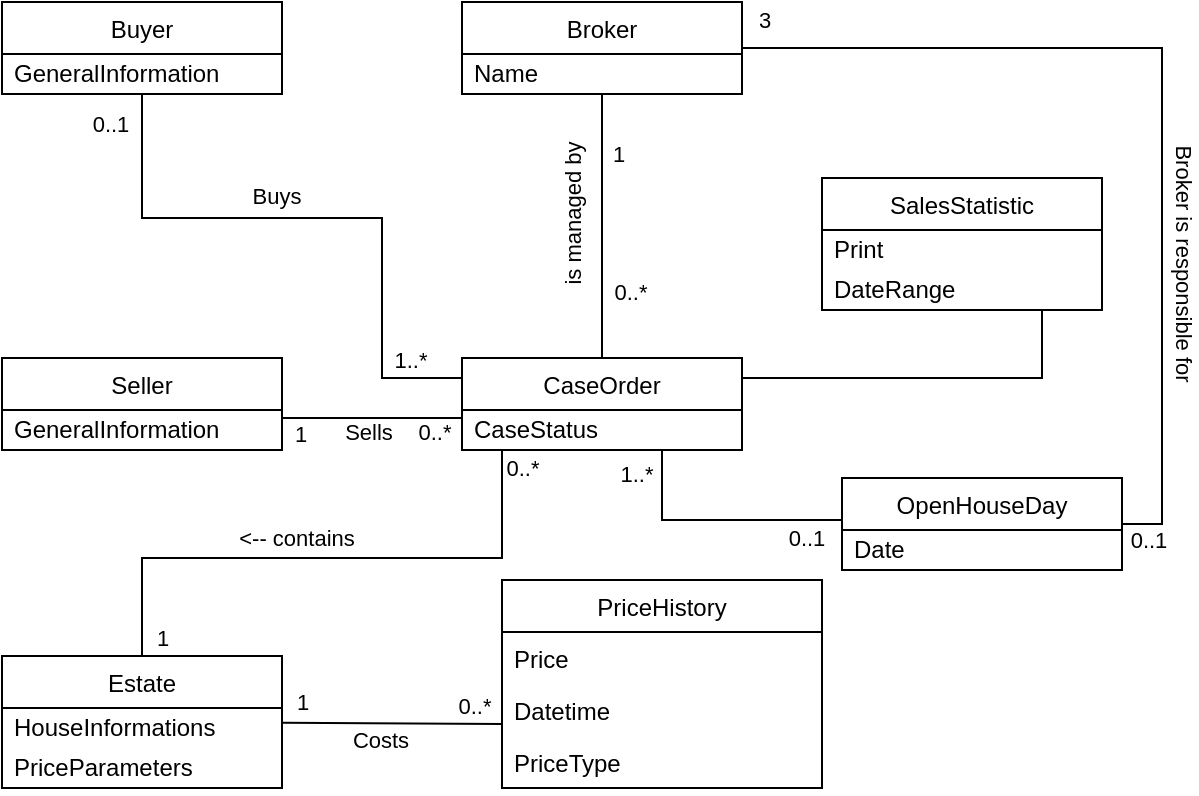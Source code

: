 <mxfile version="13.9.9" type="device"><diagram id="teeR27wK9Q3II2QpQeID" name="Side-1"><mxGraphModel dx="946" dy="601" grid="1" gridSize="10" guides="1" tooltips="1" connect="1" arrows="1" fold="1" page="1" pageScale="1" pageWidth="827" pageHeight="1169" math="0" shadow="0"><root><mxCell id="0"/><mxCell id="1" parent="0"/><mxCell id="N9dRIKayylEXjzuVduXg-6" value="" style="edgeStyle=orthogonalEdgeStyle;rounded=0;orthogonalLoop=1;jettySize=auto;html=1;endArrow=none;endFill=0;" parent="1" source="N9dRIKayylEXjzuVduXg-1" target="N9dRIKayylEXjzuVduXg-5" edge="1"><mxGeometry relative="1" as="geometry"><Array as="points"><mxPoint x="200" y="310"/><mxPoint x="320" y="310"/><mxPoint x="320" y="390"/></Array></mxGeometry></mxCell><mxCell id="bDe3Z3DKLsZ5xtJSYTSg-35" value="0..1" style="edgeLabel;html=1;align=center;verticalAlign=middle;resizable=0;points=[];" vertex="1" connectable="0" parent="N9dRIKayylEXjzuVduXg-6"><mxGeometry x="-0.709" y="-1" relative="1" as="geometry"><mxPoint x="-15" y="-29" as="offset"/></mxGeometry></mxCell><mxCell id="bDe3Z3DKLsZ5xtJSYTSg-36" value="1..*" style="edgeLabel;html=1;align=center;verticalAlign=middle;resizable=0;points=[];" vertex="1" connectable="0" parent="N9dRIKayylEXjzuVduXg-6"><mxGeometry x="0.796" relative="1" as="geometry"><mxPoint x="5" y="-9" as="offset"/></mxGeometry></mxCell><mxCell id="bDe3Z3DKLsZ5xtJSYTSg-46" value="Buys" style="edgeLabel;html=1;align=center;verticalAlign=middle;resizable=0;points=[];rotation=0;" vertex="1" connectable="0" parent="N9dRIKayylEXjzuVduXg-6"><mxGeometry x="-0.01" y="1" relative="1" as="geometry"><mxPoint x="-21" y="-10" as="offset"/></mxGeometry></mxCell><mxCell id="N9dRIKayylEXjzuVduXg-1" value="Buyer" style="swimlane;fontStyle=0;childLayout=stackLayout;horizontal=1;startSize=26;fillColor=none;horizontalStack=0;resizeParent=1;resizeParentMax=0;resizeLast=0;collapsible=1;marginBottom=0;" parent="1" vertex="1"><mxGeometry x="130" y="202" width="140" height="46" as="geometry"/></mxCell><mxCell id="bDe3Z3DKLsZ5xtJSYTSg-22" value="GeneralInformation" style="text;html=1;strokeColor=none;fillColor=none;align=left;verticalAlign=middle;whiteSpace=wrap;rounded=0;spacingLeft=4;" vertex="1" parent="N9dRIKayylEXjzuVduXg-1"><mxGeometry y="26" width="140" height="20" as="geometry"/></mxCell><mxCell id="N9dRIKayylEXjzuVduXg-8" value="" style="edgeStyle=orthogonalEdgeStyle;rounded=0;orthogonalLoop=1;jettySize=auto;html=1;endArrow=none;endFill=0;" parent="1" source="N9dRIKayylEXjzuVduXg-5" target="N9dRIKayylEXjzuVduXg-7" edge="1"><mxGeometry relative="1" as="geometry"/></mxCell><mxCell id="bDe3Z3DKLsZ5xtJSYTSg-37" value="1" style="edgeLabel;html=1;align=center;verticalAlign=middle;resizable=0;points=[];" vertex="1" connectable="0" parent="N9dRIKayylEXjzuVduXg-8"><mxGeometry x="0.225" relative="1" as="geometry"><mxPoint x="8" y="-21" as="offset"/></mxGeometry></mxCell><mxCell id="bDe3Z3DKLsZ5xtJSYTSg-38" value="0..*" style="edgeLabel;html=1;align=center;verticalAlign=middle;resizable=0;points=[];" vertex="1" connectable="0" parent="N9dRIKayylEXjzuVduXg-8"><mxGeometry x="-0.125" relative="1" as="geometry"><mxPoint x="14" y="25" as="offset"/></mxGeometry></mxCell><mxCell id="bDe3Z3DKLsZ5xtJSYTSg-50" value="is managed by" style="edgeLabel;html=1;align=center;verticalAlign=middle;resizable=0;points=[];rotation=-90;" vertex="1" connectable="0" parent="N9dRIKayylEXjzuVduXg-8"><mxGeometry x="0.225" relative="1" as="geometry"><mxPoint x="-15" y="9" as="offset"/></mxGeometry></mxCell><mxCell id="N9dRIKayylEXjzuVduXg-20" value="" style="edgeStyle=orthogonalEdgeStyle;rounded=0;orthogonalLoop=1;jettySize=auto;html=1;endArrow=none;endFill=0;" parent="1" source="N9dRIKayylEXjzuVduXg-5" target="N9dRIKayylEXjzuVduXg-19" edge="1"><mxGeometry relative="1" as="geometry"><Array as="points"><mxPoint x="380" y="480"/><mxPoint x="200" y="480"/></Array></mxGeometry></mxCell><mxCell id="bDe3Z3DKLsZ5xtJSYTSg-39" value="1" style="edgeLabel;html=1;align=center;verticalAlign=middle;resizable=0;points=[];" vertex="1" connectable="0" parent="N9dRIKayylEXjzuVduXg-20"><mxGeometry x="-0.887" y="1" relative="1" as="geometry"><mxPoint x="-171" y="78" as="offset"/></mxGeometry></mxCell><mxCell id="bDe3Z3DKLsZ5xtJSYTSg-40" value="0..*" style="edgeLabel;html=1;align=center;verticalAlign=middle;resizable=0;points=[];" vertex="1" connectable="0" parent="N9dRIKayylEXjzuVduXg-20"><mxGeometry x="0.795" relative="1" as="geometry"><mxPoint x="190" y="-65" as="offset"/></mxGeometry></mxCell><mxCell id="bDe3Z3DKLsZ5xtJSYTSg-47" value="&amp;lt;-- contains" style="edgeLabel;html=1;align=center;verticalAlign=middle;resizable=0;points=[];" vertex="1" connectable="0" parent="N9dRIKayylEXjzuVduXg-20"><mxGeometry x="0.11" y="-1" relative="1" as="geometry"><mxPoint y="-9" as="offset"/></mxGeometry></mxCell><mxCell id="bDe3Z3DKLsZ5xtJSYTSg-2" value="" style="edgeStyle=orthogonalEdgeStyle;rounded=0;orthogonalLoop=1;jettySize=auto;html=1;endArrow=none;endFill=0;" edge="1" parent="1" source="N9dRIKayylEXjzuVduXg-5" target="bDe3Z3DKLsZ5xtJSYTSg-1"><mxGeometry relative="1" as="geometry"><Array as="points"><mxPoint x="650" y="390"/></Array></mxGeometry></mxCell><mxCell id="bDe3Z3DKLsZ5xtJSYTSg-4" value="" style="edgeStyle=orthogonalEdgeStyle;rounded=0;orthogonalLoop=1;jettySize=auto;html=1;endArrow=none;endFill=0;" edge="1" parent="1" source="N9dRIKayylEXjzuVduXg-5" target="bDe3Z3DKLsZ5xtJSYTSg-3"><mxGeometry relative="1" as="geometry"><Array as="points"><mxPoint x="460" y="461"/><mxPoint x="570" y="461"/></Array></mxGeometry></mxCell><mxCell id="bDe3Z3DKLsZ5xtJSYTSg-17" value="0..1" style="edgeLabel;html=1;align=center;verticalAlign=middle;resizable=0;points=[];" vertex="1" connectable="0" parent="bDe3Z3DKLsZ5xtJSYTSg-4"><mxGeometry x="0.545" y="-1" relative="1" as="geometry"><mxPoint x="10" y="8" as="offset"/></mxGeometry></mxCell><mxCell id="bDe3Z3DKLsZ5xtJSYTSg-18" value="1..*" style="edgeLabel;html=1;align=center;verticalAlign=middle;resizable=0;points=[];" vertex="1" connectable="0" parent="bDe3Z3DKLsZ5xtJSYTSg-4"><mxGeometry x="-0.131" y="-2" relative="1" as="geometry"><mxPoint x="-33" y="-25" as="offset"/></mxGeometry></mxCell><mxCell id="bDe3Z3DKLsZ5xtJSYTSg-7" value="" style="edgeStyle=elbowEdgeStyle;rounded=0;orthogonalLoop=1;jettySize=auto;html=1;endArrow=none;endFill=0;elbow=horizontal;" edge="1" parent="1" source="N9dRIKayylEXjzuVduXg-5" target="bDe3Z3DKLsZ5xtJSYTSg-6"><mxGeometry relative="1" as="geometry"><Array as="points"><mxPoint x="310" y="410"/><mxPoint x="300" y="440"/><mxPoint x="350" y="480"/></Array></mxGeometry></mxCell><mxCell id="bDe3Z3DKLsZ5xtJSYTSg-24" value="1" style="edgeLabel;html=1;align=center;verticalAlign=middle;resizable=0;points=[];" vertex="1" connectable="0" parent="bDe3Z3DKLsZ5xtJSYTSg-7"><mxGeometry x="0.578" y="-3" relative="1" as="geometry"><mxPoint x="-10" y="11" as="offset"/></mxGeometry></mxCell><mxCell id="bDe3Z3DKLsZ5xtJSYTSg-34" value="0..*" style="edgeLabel;html=1;align=center;verticalAlign=middle;resizable=0;points=[];" vertex="1" connectable="0" parent="bDe3Z3DKLsZ5xtJSYTSg-7"><mxGeometry x="-0.622" y="1" relative="1" as="geometry"><mxPoint x="3" y="6" as="offset"/></mxGeometry></mxCell><mxCell id="bDe3Z3DKLsZ5xtJSYTSg-49" value="Sells" style="edgeLabel;html=1;align=center;verticalAlign=middle;resizable=0;points=[];" vertex="1" connectable="0" parent="bDe3Z3DKLsZ5xtJSYTSg-7"><mxGeometry x="-0.2" relative="1" as="geometry"><mxPoint x="-11" y="7" as="offset"/></mxGeometry></mxCell><mxCell id="N9dRIKayylEXjzuVduXg-5" value="CaseOrder" style="swimlane;fontStyle=0;childLayout=stackLayout;horizontal=1;startSize=26;fillColor=none;horizontalStack=0;resizeParent=1;resizeParentMax=0;resizeLast=0;collapsible=1;marginBottom=0;" parent="1" vertex="1"><mxGeometry x="360" y="380" width="140" height="46" as="geometry"/></mxCell><mxCell id="bDe3Z3DKLsZ5xtJSYTSg-23" value="CaseStatus" style="text;html=1;strokeColor=none;fillColor=none;align=left;verticalAlign=middle;whiteSpace=wrap;rounded=0;spacingLeft=4;" vertex="1" parent="N9dRIKayylEXjzuVduXg-5"><mxGeometry y="26" width="140" height="20" as="geometry"/></mxCell><mxCell id="N9dRIKayylEXjzuVduXg-7" value="Broker" style="swimlane;fontStyle=0;childLayout=stackLayout;horizontal=1;startSize=26;fillColor=none;horizontalStack=0;resizeParent=1;resizeParentMax=0;resizeLast=0;collapsible=1;marginBottom=0;" parent="1" vertex="1"><mxGeometry x="360" y="202" width="140" height="46" as="geometry"/></mxCell><mxCell id="bDe3Z3DKLsZ5xtJSYTSg-51" value="Name" style="text;html=1;strokeColor=none;fillColor=none;align=left;verticalAlign=middle;whiteSpace=wrap;rounded=0;spacingLeft=4;" vertex="1" parent="N9dRIKayylEXjzuVduXg-7"><mxGeometry y="26" width="140" height="20" as="geometry"/></mxCell><mxCell id="N9dRIKayylEXjzuVduXg-19" value="Estate" style="swimlane;fontStyle=0;childLayout=stackLayout;horizontal=1;startSize=26;fillColor=none;horizontalStack=0;resizeParent=1;resizeParentMax=0;resizeLast=0;collapsible=1;marginBottom=0;" parent="1" vertex="1"><mxGeometry x="130" y="529" width="140" height="66" as="geometry"/></mxCell><mxCell id="bDe3Z3DKLsZ5xtJSYTSg-19" value="HouseInformations" style="text;html=1;strokeColor=none;fillColor=none;align=left;verticalAlign=middle;whiteSpace=wrap;rounded=0;spacingLeft=4;" vertex="1" parent="N9dRIKayylEXjzuVduXg-19"><mxGeometry y="26" width="140" height="20" as="geometry"/></mxCell><mxCell id="bDe3Z3DKLsZ5xtJSYTSg-8" value="PriceParameters" style="text;html=1;strokeColor=none;fillColor=none;align=left;verticalAlign=middle;whiteSpace=wrap;rounded=0;spacingLeft=4;" vertex="1" parent="N9dRIKayylEXjzuVduXg-19"><mxGeometry y="46" width="140" height="20" as="geometry"/></mxCell><mxCell id="bDe3Z3DKLsZ5xtJSYTSg-1" value="SalesStatistic" style="swimlane;fontStyle=0;childLayout=stackLayout;horizontal=1;startSize=26;fillColor=none;horizontalStack=0;resizeParent=1;resizeParentMax=0;resizeLast=0;collapsible=1;marginBottom=0;" vertex="1" parent="1"><mxGeometry x="540" y="290" width="140" height="66" as="geometry"/></mxCell><mxCell id="bDe3Z3DKLsZ5xtJSYTSg-14" value="Print" style="text;html=1;strokeColor=none;fillColor=none;align=left;verticalAlign=middle;whiteSpace=wrap;rounded=0;spacingLeft=4;" vertex="1" parent="bDe3Z3DKLsZ5xtJSYTSg-1"><mxGeometry y="26" width="140" height="20" as="geometry"/></mxCell><mxCell id="bDe3Z3DKLsZ5xtJSYTSg-15" value="DateRange" style="text;html=1;strokeColor=none;fillColor=none;align=left;verticalAlign=middle;whiteSpace=wrap;rounded=0;spacingLeft=4;" vertex="1" parent="bDe3Z3DKLsZ5xtJSYTSg-1"><mxGeometry y="46" width="140" height="20" as="geometry"/></mxCell><mxCell id="bDe3Z3DKLsZ5xtJSYTSg-3" value="OpenHouseDay" style="swimlane;fontStyle=0;childLayout=stackLayout;horizontal=1;startSize=26;fillColor=none;horizontalStack=0;resizeParent=1;resizeParentMax=0;resizeLast=0;collapsible=1;marginBottom=0;" vertex="1" parent="1"><mxGeometry x="550" y="440" width="140" height="46" as="geometry"/></mxCell><mxCell id="bDe3Z3DKLsZ5xtJSYTSg-10" value="Date" style="text;html=1;strokeColor=none;fillColor=none;align=left;verticalAlign=middle;whiteSpace=wrap;rounded=0;spacingLeft=4;" vertex="1" parent="bDe3Z3DKLsZ5xtJSYTSg-3"><mxGeometry y="26" width="140" height="20" as="geometry"/></mxCell><mxCell id="bDe3Z3DKLsZ5xtJSYTSg-5" value="" style="endArrow=none;html=1;edgeStyle=elbowEdgeStyle;rounded=0;" edge="1" parent="1" source="bDe3Z3DKLsZ5xtJSYTSg-3" target="N9dRIKayylEXjzuVduXg-7"><mxGeometry width="50" height="50" relative="1" as="geometry"><mxPoint x="380" y="410" as="sourcePoint"/><mxPoint x="430" y="360" as="targetPoint"/><Array as="points"><mxPoint x="710" y="330"/></Array></mxGeometry></mxCell><mxCell id="bDe3Z3DKLsZ5xtJSYTSg-11" value="3" style="edgeLabel;html=1;align=center;verticalAlign=middle;resizable=0;points=[];" vertex="1" connectable="0" parent="bDe3Z3DKLsZ5xtJSYTSg-5"><mxGeometry x="0.807" y="2" relative="1" as="geometry"><mxPoint x="-34" y="-16" as="offset"/></mxGeometry></mxCell><mxCell id="bDe3Z3DKLsZ5xtJSYTSg-12" value="0..1" style="edgeLabel;html=1;align=center;verticalAlign=middle;resizable=0;points=[];" vertex="1" connectable="0" parent="bDe3Z3DKLsZ5xtJSYTSg-5"><mxGeometry x="-0.807" y="-1" relative="1" as="geometry"><mxPoint x="-8" y="33" as="offset"/></mxGeometry></mxCell><mxCell id="bDe3Z3DKLsZ5xtJSYTSg-16" value="Broker is responsible for" style="edgeLabel;html=1;align=center;verticalAlign=middle;resizable=0;points=[];rotation=90;" vertex="1" connectable="0" parent="bDe3Z3DKLsZ5xtJSYTSg-5"><mxGeometry x="-0.175" y="-1" relative="1" as="geometry"><mxPoint x="10" y="42" as="offset"/></mxGeometry></mxCell><mxCell id="bDe3Z3DKLsZ5xtJSYTSg-6" value="Seller" style="swimlane;fontStyle=0;childLayout=stackLayout;horizontal=1;startSize=26;fillColor=none;horizontalStack=0;resizeParent=1;resizeParentMax=0;resizeLast=0;collapsible=1;marginBottom=0;" vertex="1" parent="1"><mxGeometry x="130" y="380" width="140" height="46" as="geometry"/></mxCell><mxCell id="bDe3Z3DKLsZ5xtJSYTSg-20" value="GeneralInformation" style="text;html=1;strokeColor=none;fillColor=none;align=left;verticalAlign=middle;whiteSpace=wrap;rounded=0;spacingLeft=4;" vertex="1" parent="bDe3Z3DKLsZ5xtJSYTSg-6"><mxGeometry y="26" width="140" height="20" as="geometry"/></mxCell><mxCell id="bDe3Z3DKLsZ5xtJSYTSg-25" value="PriceHistory" style="swimlane;fontStyle=0;align=center;verticalAlign=top;childLayout=stackLayout;horizontal=1;startSize=26;horizontalStack=0;resizeParent=1;resizeParentMax=0;resizeLast=0;collapsible=1;marginBottom=0;" vertex="1" parent="1"><mxGeometry x="380" y="491" width="160" height="104" as="geometry"/></mxCell><mxCell id="bDe3Z3DKLsZ5xtJSYTSg-31" value="Price" style="text;strokeColor=none;fillColor=none;align=left;verticalAlign=top;spacingLeft=4;spacingRight=4;overflow=hidden;rotatable=0;points=[[0,0.5],[1,0.5]];portConstraint=eastwest;" vertex="1" parent="bDe3Z3DKLsZ5xtJSYTSg-25"><mxGeometry y="26" width="160" height="26" as="geometry"/></mxCell><mxCell id="bDe3Z3DKLsZ5xtJSYTSg-28" value="Datetime" style="text;strokeColor=none;fillColor=none;align=left;verticalAlign=top;spacingLeft=4;spacingRight=4;overflow=hidden;rotatable=0;points=[[0,0.5],[1,0.5]];portConstraint=eastwest;" vertex="1" parent="bDe3Z3DKLsZ5xtJSYTSg-25"><mxGeometry y="52" width="160" height="26" as="geometry"/></mxCell><mxCell id="bDe3Z3DKLsZ5xtJSYTSg-33" value="PriceType" style="text;strokeColor=none;fillColor=none;align=left;verticalAlign=top;spacingLeft=4;spacingRight=4;overflow=hidden;rotatable=0;points=[[0,0.5],[1,0.5]];portConstraint=eastwest;html=0;" vertex="1" parent="bDe3Z3DKLsZ5xtJSYTSg-25"><mxGeometry y="78" width="160" height="26" as="geometry"/></mxCell><mxCell id="bDe3Z3DKLsZ5xtJSYTSg-32" value="" style="endArrow=none;html=1;entryX=0;entryY=0.769;entryDx=0;entryDy=0;entryPerimeter=0;" edge="1" parent="1" source="N9dRIKayylEXjzuVduXg-19" target="bDe3Z3DKLsZ5xtJSYTSg-28"><mxGeometry width="50" height="50" relative="1" as="geometry"><mxPoint x="300" y="660" as="sourcePoint"/><mxPoint x="350" y="610" as="targetPoint"/></mxGeometry></mxCell><mxCell id="bDe3Z3DKLsZ5xtJSYTSg-41" value="1" style="edgeLabel;html=1;align=center;verticalAlign=middle;resizable=0;points=[];" vertex="1" connectable="0" parent="bDe3Z3DKLsZ5xtJSYTSg-32"><mxGeometry x="-0.42" y="1" relative="1" as="geometry"><mxPoint x="-22" y="-10" as="offset"/></mxGeometry></mxCell><mxCell id="bDe3Z3DKLsZ5xtJSYTSg-42" value="0..*" style="edgeLabel;html=1;align=center;verticalAlign=middle;resizable=0;points=[];" vertex="1" connectable="0" parent="bDe3Z3DKLsZ5xtJSYTSg-32"><mxGeometry x="0.6" relative="1" as="geometry"><mxPoint x="8" y="-9" as="offset"/></mxGeometry></mxCell><mxCell id="bDe3Z3DKLsZ5xtJSYTSg-48" value="Costs" style="edgeLabel;html=1;align=center;verticalAlign=middle;resizable=0;points=[];" vertex="1" connectable="0" parent="bDe3Z3DKLsZ5xtJSYTSg-32"><mxGeometry x="-0.473" y="2" relative="1" as="geometry"><mxPoint x="19.99" y="10.45" as="offset"/></mxGeometry></mxCell></root></mxGraphModel></diagram></mxfile>